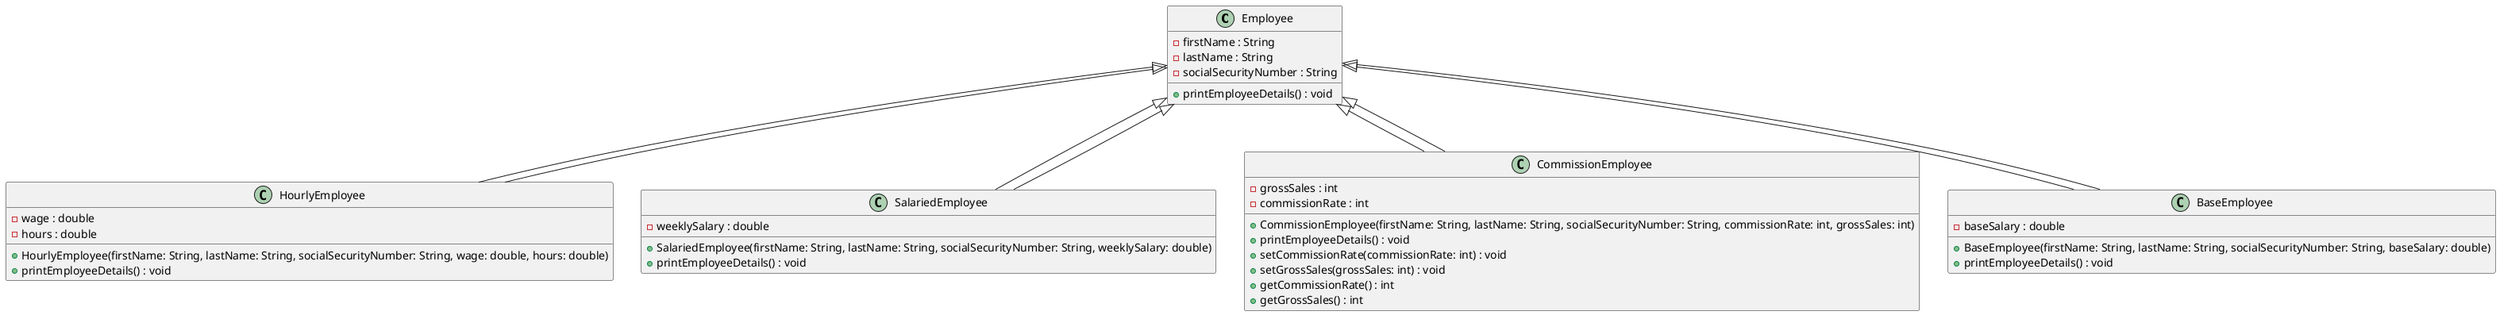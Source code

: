 @startuml

class Employee {
    - firstName : String
    - lastName : String
    - socialSecurityNumber : String
    + printEmployeeDetails() : void
}

class HourlyEmployee extends Employee {
    - wage : double
    - hours : double
    + HourlyEmployee(firstName: String, lastName: String, socialSecurityNumber: String, wage: double, hours: double)
    + printEmployeeDetails() : void
}

class SalariedEmployee extends Employee {
    - weeklySalary : double
    + SalariedEmployee(firstName: String, lastName: String, socialSecurityNumber: String, weeklySalary: double)
    + printEmployeeDetails() : void
}

class CommissionEmployee extends Employee {
    - grossSales : int
    - commissionRate : int
    + CommissionEmployee(firstName: String, lastName: String, socialSecurityNumber: String, commissionRate: int, grossSales: int)
    + printEmployeeDetails() : void
    + setCommissionRate(commissionRate: int) : void
    + setGrossSales(grossSales: int) : void
    + getCommissionRate() : int
    + getGrossSales() : int
}

class BaseEmployee extends Employee {
    - baseSalary : double
    + BaseEmployee(firstName: String, lastName: String, socialSecurityNumber: String, baseSalary: double)
    + printEmployeeDetails() : void
}

Employee <|-- HourlyEmployee
Employee <|-- SalariedEmployee
Employee <|-- CommissionEmployee
Employee <|-- BaseEmployee

@enduml
